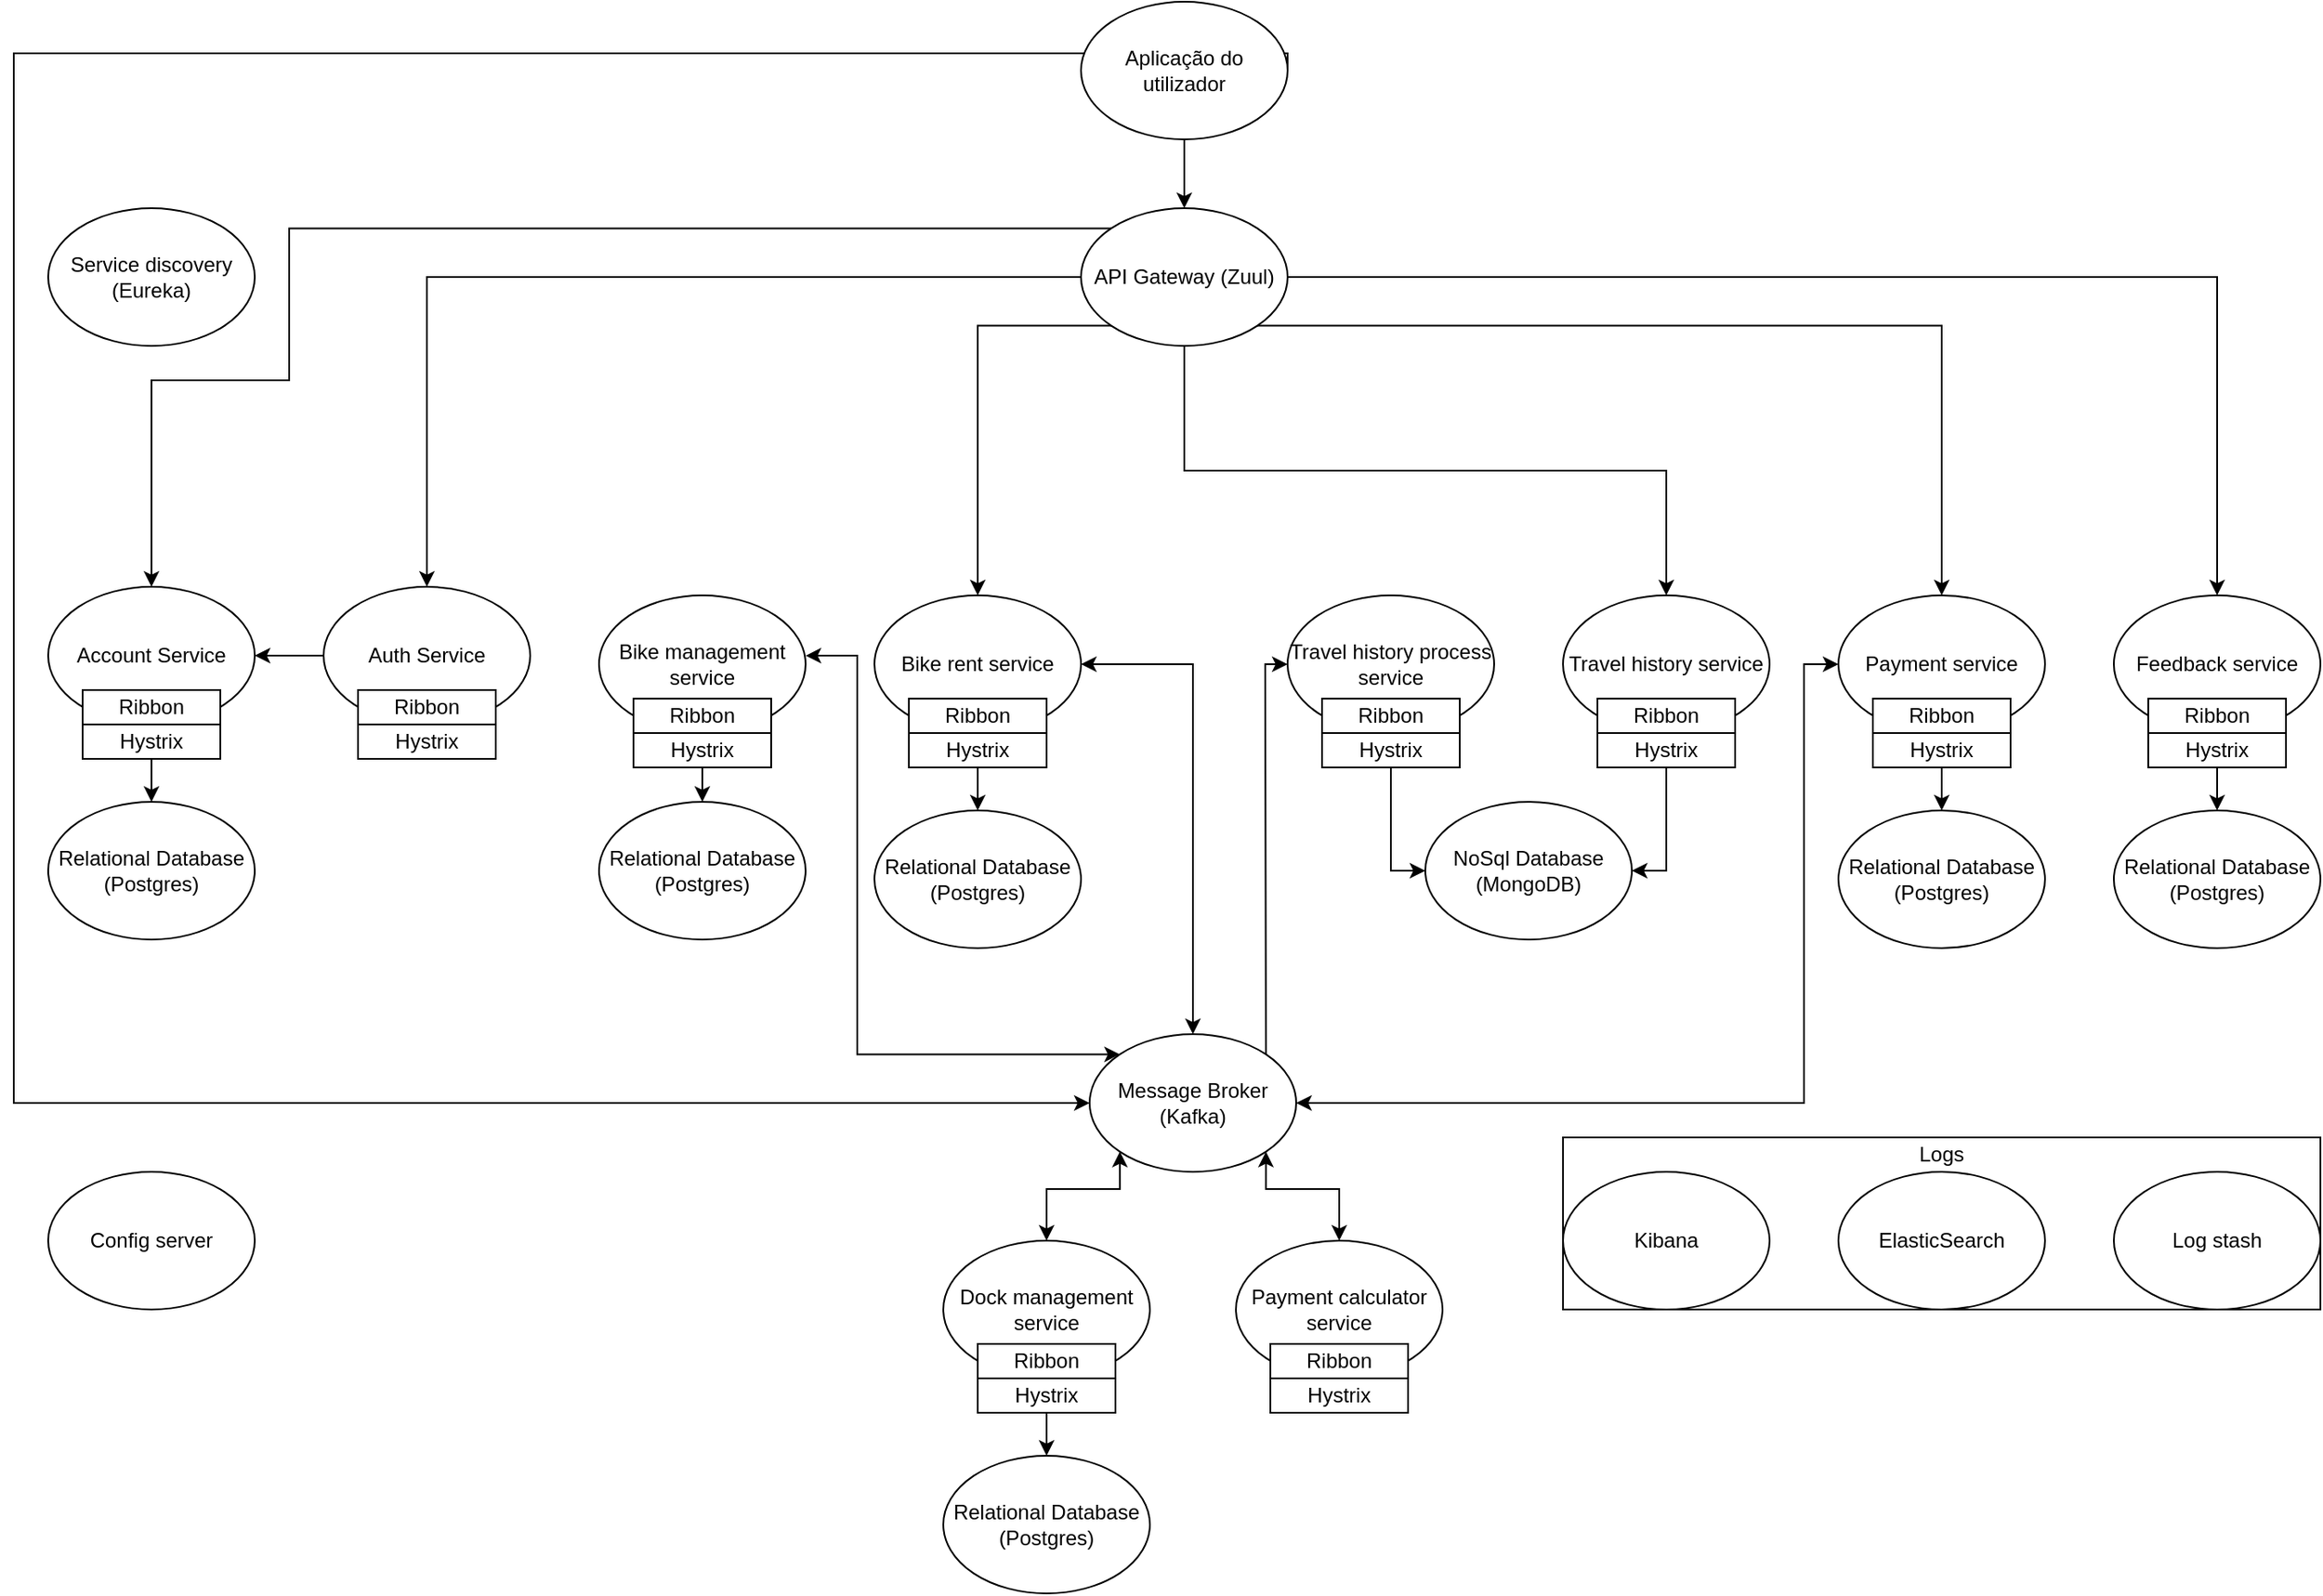 <mxfile version="13.10.0" type="embed">
    <diagram id="CJzdPwFb055Scu8D0wkf" name="Page-1">
        <mxGraphModel dx="1333" dy="444" grid="1" gridSize="10" guides="1" tooltips="1" connect="1" arrows="1" fold="1" page="1" pageScale="1" pageWidth="827" pageHeight="1169" math="0" shadow="0">
            <root>
                <mxCell id="0"/>
                <mxCell id="1" parent="0"/>
                <mxCell id="0WRFsFUqXYq3tekZzmE6-127" style="edgeStyle=orthogonalEdgeStyle;rounded=0;orthogonalLoop=1;jettySize=auto;html=1;exitX=1;exitY=0.5;exitDx=0;exitDy=0;entryX=0;entryY=0.5;entryDx=0;entryDy=0;" parent="1" source="0WRFsFUqXYq3tekZzmE6-1" target="0WRFsFUqXYq3tekZzmE6-118" edge="1">
                    <mxGeometry relative="1" as="geometry">
                        <Array as="points">
                            <mxPoint x="880" y="70"/>
                            <mxPoint x="140" y="70"/>
                            <mxPoint x="140" y="680"/>
                        </Array>
                    </mxGeometry>
                </mxCell>
                <mxCell id="0WRFsFUqXYq3tekZzmE6-195" style="edgeStyle=orthogonalEdgeStyle;rounded=0;orthogonalLoop=1;jettySize=auto;html=1;exitX=0.5;exitY=1;exitDx=0;exitDy=0;" parent="1" source="0WRFsFUqXYq3tekZzmE6-1" target="0WRFsFUqXYq3tekZzmE6-29" edge="1">
                    <mxGeometry relative="1" as="geometry"/>
                </mxCell>
                <mxCell id="0WRFsFUqXYq3tekZzmE6-1" value="Aplicação do utilizador" style="ellipse;whiteSpace=wrap;html=1;" parent="1" vertex="1">
                    <mxGeometry x="760" y="40" width="120" height="80" as="geometry"/>
                </mxCell>
                <mxCell id="0WRFsFUqXYq3tekZzmE6-28" value="Service discovery (Eureka)" style="ellipse;whiteSpace=wrap;html=1;" parent="1" vertex="1">
                    <mxGeometry x="160" y="160" width="120" height="80" as="geometry"/>
                </mxCell>
                <mxCell id="0WRFsFUqXYq3tekZzmE6-91" style="edgeStyle=orthogonalEdgeStyle;rounded=0;orthogonalLoop=1;jettySize=auto;html=1;entryX=0.5;entryY=0;entryDx=0;entryDy=0;" parent="1" source="0WRFsFUqXYq3tekZzmE6-29" target="0WRFsFUqXYq3tekZzmE6-34" edge="1">
                    <mxGeometry relative="1" as="geometry">
                        <Array as="points">
                            <mxPoint x="380" y="200"/>
                        </Array>
                    </mxGeometry>
                </mxCell>
                <mxCell id="0WRFsFUqXYq3tekZzmE6-205" style="edgeStyle=orthogonalEdgeStyle;rounded=0;orthogonalLoop=1;jettySize=auto;html=1;exitX=0;exitY=0;exitDx=0;exitDy=0;entryX=0.5;entryY=0;entryDx=0;entryDy=0;" parent="1" source="0WRFsFUqXYq3tekZzmE6-29" target="0WRFsFUqXYq3tekZzmE6-35" edge="1">
                    <mxGeometry relative="1" as="geometry">
                        <Array as="points">
                            <mxPoint x="300" y="172"/>
                            <mxPoint x="300" y="260"/>
                            <mxPoint x="220" y="260"/>
                        </Array>
                    </mxGeometry>
                </mxCell>
                <mxCell id="0WRFsFUqXYq3tekZzmE6-212" style="edgeStyle=orthogonalEdgeStyle;rounded=0;orthogonalLoop=1;jettySize=auto;html=1;exitX=0.5;exitY=1;exitDx=0;exitDy=0;entryX=0.5;entryY=0;entryDx=0;entryDy=0;" parent="1" source="0WRFsFUqXYq3tekZzmE6-29" target="0WRFsFUqXYq3tekZzmE6-108" edge="1">
                    <mxGeometry relative="1" as="geometry"/>
                </mxCell>
                <mxCell id="0WRFsFUqXYq3tekZzmE6-215" style="edgeStyle=orthogonalEdgeStyle;rounded=0;orthogonalLoop=1;jettySize=auto;html=1;exitX=1;exitY=1;exitDx=0;exitDy=0;" parent="1" source="0WRFsFUqXYq3tekZzmE6-29" target="0WRFsFUqXYq3tekZzmE6-38" edge="1">
                    <mxGeometry relative="1" as="geometry"/>
                </mxCell>
                <mxCell id="0WRFsFUqXYq3tekZzmE6-217" style="edgeStyle=orthogonalEdgeStyle;rounded=0;orthogonalLoop=1;jettySize=auto;html=1;exitX=1;exitY=0.5;exitDx=0;exitDy=0;" parent="1" source="0WRFsFUqXYq3tekZzmE6-29" target="0WRFsFUqXYq3tekZzmE6-89" edge="1">
                    <mxGeometry relative="1" as="geometry"/>
                </mxCell>
                <mxCell id="0WRFsFUqXYq3tekZzmE6-232" style="edgeStyle=elbowEdgeStyle;rounded=0;orthogonalLoop=1;jettySize=auto;html=1;exitX=0;exitY=1;exitDx=0;exitDy=0;entryX=0.5;entryY=0;entryDx=0;entryDy=0;" parent="1" source="0WRFsFUqXYq3tekZzmE6-29" target="0WRFsFUqXYq3tekZzmE6-51" edge="1">
                    <mxGeometry relative="1" as="geometry">
                        <Array as="points">
                            <mxPoint x="700" y="310"/>
                        </Array>
                    </mxGeometry>
                </mxCell>
                <mxCell id="0WRFsFUqXYq3tekZzmE6-29" value="API Gateway (Zuul)" style="ellipse;whiteSpace=wrap;html=1;" parent="1" vertex="1">
                    <mxGeometry x="760" y="160" width="120" height="80" as="geometry"/>
                </mxCell>
                <mxCell id="0WRFsFUqXYq3tekZzmE6-32" value="Relational Database (Postgres)" style="ellipse;whiteSpace=wrap;html=1;" parent="1" vertex="1">
                    <mxGeometry x="160" y="505" width="120" height="80" as="geometry"/>
                </mxCell>
                <mxCell id="0WRFsFUqXYq3tekZzmE6-202" style="edgeStyle=orthogonalEdgeStyle;rounded=0;orthogonalLoop=1;jettySize=auto;html=1;exitX=0;exitY=0.5;exitDx=0;exitDy=0;entryX=1;entryY=0.5;entryDx=0;entryDy=0;" parent="1" source="0WRFsFUqXYq3tekZzmE6-34" target="0WRFsFUqXYq3tekZzmE6-35" edge="1">
                    <mxGeometry relative="1" as="geometry"/>
                </mxCell>
                <mxCell id="0WRFsFUqXYq3tekZzmE6-34" value="Auth Service" style="ellipse;whiteSpace=wrap;html=1;" parent="1" vertex="1">
                    <mxGeometry x="320" y="380" width="120" height="80" as="geometry"/>
                </mxCell>
                <mxCell id="0WRFsFUqXYq3tekZzmE6-37" style="edgeStyle=orthogonalEdgeStyle;rounded=0;orthogonalLoop=1;jettySize=auto;html=1;exitX=0.5;exitY=1;exitDx=0;exitDy=0;entryX=0.5;entryY=0;entryDx=0;entryDy=0;" parent="1" source="0WRFsFUqXYq3tekZzmE6-35" target="0WRFsFUqXYq3tekZzmE6-32" edge="1">
                    <mxGeometry relative="1" as="geometry"/>
                </mxCell>
                <mxCell id="0WRFsFUqXYq3tekZzmE6-50" style="edgeStyle=orthogonalEdgeStyle;rounded=0;orthogonalLoop=1;jettySize=auto;html=1;entryX=0.5;entryY=0;entryDx=0;entryDy=0;" parent="1" source="0WRFsFUqXYq3tekZzmE6-38" target="0WRFsFUqXYq3tekZzmE6-49" edge="1">
                    <mxGeometry relative="1" as="geometry"/>
                </mxCell>
                <mxCell id="0WRFsFUqXYq3tekZzmE6-38" value="Payment service" style="ellipse;whiteSpace=wrap;html=1;" parent="1" vertex="1">
                    <mxGeometry x="1200" y="385" width="120" height="80" as="geometry"/>
                </mxCell>
                <mxCell id="0WRFsFUqXYq3tekZzmE6-49" value="Relational Database (Postgres)" style="ellipse;whiteSpace=wrap;html=1;" parent="1" vertex="1">
                    <mxGeometry x="1200" y="510" width="120" height="80" as="geometry"/>
                </mxCell>
                <mxCell id="0WRFsFUqXYq3tekZzmE6-55" style="edgeStyle=orthogonalEdgeStyle;rounded=0;orthogonalLoop=1;jettySize=auto;html=1;entryX=0.5;entryY=0;entryDx=0;entryDy=0;" parent="1" source="0WRFsFUqXYq3tekZzmE6-51" target="0WRFsFUqXYq3tekZzmE6-54" edge="1">
                    <mxGeometry relative="1" as="geometry"/>
                </mxCell>
                <mxCell id="0WRFsFUqXYq3tekZzmE6-51" value="Bike rent service" style="ellipse;whiteSpace=wrap;html=1;" parent="1" vertex="1">
                    <mxGeometry x="640" y="385" width="120" height="80" as="geometry"/>
                </mxCell>
                <mxCell id="0WRFsFUqXYq3tekZzmE6-54" value="Relational Database (Postgres)" style="ellipse;whiteSpace=wrap;html=1;" parent="1" vertex="1">
                    <mxGeometry x="640" y="510" width="120" height="80" as="geometry"/>
                </mxCell>
                <mxCell id="0WRFsFUqXYq3tekZzmE6-70" value="" style="group" parent="1" vertex="1" connectable="0">
                    <mxGeometry x="1040" y="720" width="440" height="80" as="geometry"/>
                </mxCell>
                <mxCell id="0WRFsFUqXYq3tekZzmE6-71" value="" style="rounded=0;whiteSpace=wrap;html=1;" parent="0WRFsFUqXYq3tekZzmE6-70" vertex="1">
                    <mxGeometry y="-20" width="440" height="100" as="geometry"/>
                </mxCell>
                <mxCell id="0WRFsFUqXYq3tekZzmE6-72" value="Kibana" style="ellipse;whiteSpace=wrap;html=1;" parent="0WRFsFUqXYq3tekZzmE6-70" vertex="1">
                    <mxGeometry width="120" height="80" as="geometry"/>
                </mxCell>
                <mxCell id="0WRFsFUqXYq3tekZzmE6-73" value="ElasticSearch" style="ellipse;whiteSpace=wrap;html=1;" parent="0WRFsFUqXYq3tekZzmE6-70" vertex="1">
                    <mxGeometry x="160" width="120" height="80" as="geometry"/>
                </mxCell>
                <mxCell id="0WRFsFUqXYq3tekZzmE6-74" value="Log stash" style="ellipse;whiteSpace=wrap;html=1;" parent="0WRFsFUqXYq3tekZzmE6-70" vertex="1">
                    <mxGeometry x="320" width="120" height="80" as="geometry"/>
                </mxCell>
                <mxCell id="0WRFsFUqXYq3tekZzmE6-75" value="Logs" style="text;html=1;strokeColor=none;fillColor=none;align=center;verticalAlign=middle;whiteSpace=wrap;rounded=0;" parent="0WRFsFUqXYq3tekZzmE6-70" vertex="1">
                    <mxGeometry x="200" y="-20" width="40" height="20" as="geometry"/>
                </mxCell>
                <mxCell id="0WRFsFUqXYq3tekZzmE6-114" style="edgeStyle=orthogonalEdgeStyle;rounded=0;orthogonalLoop=1;jettySize=auto;html=1;exitX=0.5;exitY=1;exitDx=0;exitDy=0;entryX=0;entryY=0.5;entryDx=0;entryDy=0;" parent="1" source="0WRFsFUqXYq3tekZzmE6-78" target="0WRFsFUqXYq3tekZzmE6-100" edge="1">
                    <mxGeometry relative="1" as="geometry"/>
                </mxCell>
                <mxCell id="0WRFsFUqXYq3tekZzmE6-78" value="Travel history process service" style="ellipse;whiteSpace=wrap;html=1;" parent="1" vertex="1">
                    <mxGeometry x="880" y="385" width="120" height="80" as="geometry"/>
                </mxCell>
                <mxCell id="0WRFsFUqXYq3tekZzmE6-105" style="edgeStyle=orthogonalEdgeStyle;rounded=0;orthogonalLoop=1;jettySize=auto;html=1;" parent="1" source="0WRFsFUqXYq3tekZzmE6-86" target="0WRFsFUqXYq3tekZzmE6-104" edge="1">
                    <mxGeometry relative="1" as="geometry"/>
                </mxCell>
                <mxCell id="0WRFsFUqXYq3tekZzmE6-97" style="edgeStyle=orthogonalEdgeStyle;rounded=0;orthogonalLoop=1;jettySize=auto;html=1;exitX=0.5;exitY=1;exitDx=0;exitDy=0;entryX=0.5;entryY=0;entryDx=0;entryDy=0;" parent="1" source="0WRFsFUqXYq3tekZzmE6-89" target="0WRFsFUqXYq3tekZzmE6-96" edge="1">
                    <mxGeometry relative="1" as="geometry"/>
                </mxCell>
                <mxCell id="0WRFsFUqXYq3tekZzmE6-89" value="Feedback service" style="ellipse;whiteSpace=wrap;html=1;" parent="1" vertex="1">
                    <mxGeometry x="1360" y="385" width="120" height="80" as="geometry"/>
                </mxCell>
                <mxCell id="0WRFsFUqXYq3tekZzmE6-103" style="edgeStyle=orthogonalEdgeStyle;rounded=0;orthogonalLoop=1;jettySize=auto;html=1;entryX=0.5;entryY=0;entryDx=0;entryDy=0;" parent="1" source="0WRFsFUqXYq3tekZzmE6-90" target="0WRFsFUqXYq3tekZzmE6-102" edge="1">
                    <mxGeometry relative="1" as="geometry"/>
                </mxCell>
                <mxCell id="0WRFsFUqXYq3tekZzmE6-90" value="Bike management service" style="ellipse;whiteSpace=wrap;html=1;" parent="1" vertex="1">
                    <mxGeometry x="480" y="385" width="120" height="80" as="geometry"/>
                </mxCell>
                <mxCell id="0WRFsFUqXYq3tekZzmE6-96" value="Relational Database (Postgres)" style="ellipse;whiteSpace=wrap;html=1;" parent="1" vertex="1">
                    <mxGeometry x="1360" y="510" width="120" height="80" as="geometry"/>
                </mxCell>
                <mxCell id="0WRFsFUqXYq3tekZzmE6-100" value="NoSql Database (MongoDB)" style="ellipse;whiteSpace=wrap;html=1;" parent="1" vertex="1">
                    <mxGeometry x="960" y="505" width="120" height="80" as="geometry"/>
                </mxCell>
                <mxCell id="0WRFsFUqXYq3tekZzmE6-102" value="Relational Database (Postgres)" style="ellipse;whiteSpace=wrap;html=1;" parent="1" vertex="1">
                    <mxGeometry x="480" y="505" width="120" height="80" as="geometry"/>
                </mxCell>
                <mxCell id="0WRFsFUqXYq3tekZzmE6-104" value="Relational Database (Postgres)" style="ellipse;whiteSpace=wrap;html=1;" parent="1" vertex="1">
                    <mxGeometry x="680" y="885" width="120" height="80" as="geometry"/>
                </mxCell>
                <mxCell id="0WRFsFUqXYq3tekZzmE6-115" style="edgeStyle=orthogonalEdgeStyle;rounded=0;orthogonalLoop=1;jettySize=auto;html=1;exitX=0.5;exitY=1;exitDx=0;exitDy=0;entryX=1;entryY=0.5;entryDx=0;entryDy=0;" parent="1" source="0WRFsFUqXYq3tekZzmE6-108" target="0WRFsFUqXYq3tekZzmE6-100" edge="1">
                    <mxGeometry relative="1" as="geometry"/>
                </mxCell>
                <mxCell id="0WRFsFUqXYq3tekZzmE6-108" value="Travel history service" style="ellipse;whiteSpace=wrap;html=1;" parent="1" vertex="1">
                    <mxGeometry x="1040" y="385" width="120" height="80" as="geometry"/>
                </mxCell>
                <mxCell id="0WRFsFUqXYq3tekZzmE6-223" style="edgeStyle=elbowEdgeStyle;rounded=0;orthogonalLoop=1;jettySize=auto;html=1;exitX=1;exitY=0;exitDx=0;exitDy=0;entryX=0;entryY=0.5;entryDx=0;entryDy=0;" parent="1" source="0WRFsFUqXYq3tekZzmE6-118" target="0WRFsFUqXYq3tekZzmE6-78" edge="1">
                    <mxGeometry relative="1" as="geometry">
                        <Array as="points">
                            <mxPoint x="867" y="560"/>
                            <mxPoint x="860" y="540"/>
                        </Array>
                    </mxGeometry>
                </mxCell>
                <mxCell id="0WRFsFUqXYq3tekZzmE6-118" value="Message Broker (Kafka)" style="ellipse;whiteSpace=wrap;html=1;" parent="1" vertex="1">
                    <mxGeometry x="765" y="640" width="120" height="80" as="geometry"/>
                </mxCell>
                <mxCell id="0WRFsFUqXYq3tekZzmE6-138" value="" style="group" parent="1" vertex="1" connectable="0">
                    <mxGeometry x="160" y="380" width="120" height="90" as="geometry"/>
                </mxCell>
                <mxCell id="0WRFsFUqXYq3tekZzmE6-35" value="Account Service" style="ellipse;whiteSpace=wrap;html=1;" parent="0WRFsFUqXYq3tekZzmE6-138" vertex="1">
                    <mxGeometry width="120" height="80" as="geometry"/>
                </mxCell>
                <mxCell id="0WRFsFUqXYq3tekZzmE6-146" value="" style="group" parent="1" vertex="1" connectable="0">
                    <mxGeometry x="340" y="440" width="80" height="40" as="geometry"/>
                </mxCell>
                <mxCell id="0WRFsFUqXYq3tekZzmE6-147" value="Hystrix" style="rounded=0;whiteSpace=wrap;html=1;" parent="0WRFsFUqXYq3tekZzmE6-146" vertex="1">
                    <mxGeometry y="20" width="80" height="20" as="geometry"/>
                </mxCell>
                <mxCell id="0WRFsFUqXYq3tekZzmE6-148" value="Ribbon" style="rounded=0;whiteSpace=wrap;html=1;" parent="0WRFsFUqXYq3tekZzmE6-146" vertex="1">
                    <mxGeometry width="80" height="20" as="geometry"/>
                </mxCell>
                <mxCell id="0WRFsFUqXYq3tekZzmE6-134" value="Hystrix" style="rounded=0;whiteSpace=wrap;html=1;" parent="1" vertex="1">
                    <mxGeometry x="180" y="460" width="80" height="20" as="geometry"/>
                </mxCell>
                <mxCell id="0WRFsFUqXYq3tekZzmE6-135" value="Ribbon" style="rounded=0;whiteSpace=wrap;html=1;" parent="1" vertex="1">
                    <mxGeometry x="180" y="440" width="80" height="20" as="geometry"/>
                </mxCell>
                <mxCell id="0WRFsFUqXYq3tekZzmE6-150" value="" style="group" parent="1" vertex="1" connectable="0">
                    <mxGeometry x="500" y="445" width="80" height="40" as="geometry"/>
                </mxCell>
                <mxCell id="0WRFsFUqXYq3tekZzmE6-151" value="Hystrix" style="rounded=0;whiteSpace=wrap;html=1;" parent="0WRFsFUqXYq3tekZzmE6-150" vertex="1">
                    <mxGeometry y="20" width="80" height="20" as="geometry"/>
                </mxCell>
                <mxCell id="0WRFsFUqXYq3tekZzmE6-152" value="Ribbon" style="rounded=0;whiteSpace=wrap;html=1;" parent="0WRFsFUqXYq3tekZzmE6-150" vertex="1">
                    <mxGeometry width="80" height="20" as="geometry"/>
                </mxCell>
                <mxCell id="0WRFsFUqXYq3tekZzmE6-153" value="" style="group" parent="1" vertex="1" connectable="0">
                    <mxGeometry x="660" y="445" width="80" height="40" as="geometry"/>
                </mxCell>
                <mxCell id="0WRFsFUqXYq3tekZzmE6-154" value="Hystrix" style="rounded=0;whiteSpace=wrap;html=1;" parent="0WRFsFUqXYq3tekZzmE6-153" vertex="1">
                    <mxGeometry y="20" width="80" height="20" as="geometry"/>
                </mxCell>
                <mxCell id="0WRFsFUqXYq3tekZzmE6-155" value="Ribbon" style="rounded=0;whiteSpace=wrap;html=1;" parent="0WRFsFUqXYq3tekZzmE6-153" vertex="1">
                    <mxGeometry width="80" height="20" as="geometry"/>
                </mxCell>
                <mxCell id="0WRFsFUqXYq3tekZzmE6-176" value="" style="group" parent="1" vertex="1" connectable="0">
                    <mxGeometry x="900" y="445" width="80" height="40" as="geometry"/>
                </mxCell>
                <mxCell id="0WRFsFUqXYq3tekZzmE6-177" value="Hystrix" style="rounded=0;whiteSpace=wrap;html=1;" parent="0WRFsFUqXYq3tekZzmE6-176" vertex="1">
                    <mxGeometry y="20" width="80" height="20" as="geometry"/>
                </mxCell>
                <mxCell id="0WRFsFUqXYq3tekZzmE6-178" value="Ribbon" style="rounded=0;whiteSpace=wrap;html=1;" parent="0WRFsFUqXYq3tekZzmE6-176" vertex="1">
                    <mxGeometry width="80" height="20" as="geometry"/>
                </mxCell>
                <mxCell id="0WRFsFUqXYq3tekZzmE6-180" value="Hystrix" style="rounded=0;whiteSpace=wrap;html=1;" parent="1" vertex="1">
                    <mxGeometry x="1060" y="465" width="80" height="20" as="geometry"/>
                </mxCell>
                <mxCell id="0WRFsFUqXYq3tekZzmE6-181" value="Ribbon" style="rounded=0;whiteSpace=wrap;html=1;" parent="1" vertex="1">
                    <mxGeometry x="1060" y="445" width="80" height="20" as="geometry"/>
                </mxCell>
                <mxCell id="0WRFsFUqXYq3tekZzmE6-190" value="Ribbon" style="rounded=0;whiteSpace=wrap;html=1;" parent="1" vertex="1">
                    <mxGeometry x="1220" y="445" width="80" height="20" as="geometry"/>
                </mxCell>
                <mxCell id="0WRFsFUqXYq3tekZzmE6-189" value="Hystrix" style="rounded=0;whiteSpace=wrap;html=1;" parent="1" vertex="1">
                    <mxGeometry x="1220" y="465" width="80" height="20" as="geometry"/>
                </mxCell>
                <mxCell id="0WRFsFUqXYq3tekZzmE6-193" value="Ribbon" style="rounded=0;whiteSpace=wrap;html=1;" parent="1" vertex="1">
                    <mxGeometry x="1380" y="445" width="80" height="20" as="geometry"/>
                </mxCell>
                <mxCell id="0WRFsFUqXYq3tekZzmE6-194" value="Hystrix" style="rounded=0;whiteSpace=wrap;html=1;" parent="1" vertex="1">
                    <mxGeometry x="1380" y="465" width="80" height="20" as="geometry"/>
                </mxCell>
                <mxCell id="0WRFsFUqXYq3tekZzmE6-220" value="" style="endArrow=classic;startArrow=classic;html=1;entryX=1;entryY=0.5;entryDx=0;entryDy=0;edgeStyle=orthogonalEdgeStyle;exitX=0.5;exitY=0;exitDx=0;exitDy=0;rounded=0;" parent="1" source="0WRFsFUqXYq3tekZzmE6-118" target="0WRFsFUqXYq3tekZzmE6-51" edge="1">
                    <mxGeometry width="50" height="50" relative="1" as="geometry">
                        <mxPoint x="500" y="700" as="sourcePoint"/>
                        <mxPoint x="500" y="630" as="targetPoint"/>
                        <Array as="points">
                            <mxPoint x="825" y="425"/>
                        </Array>
                    </mxGeometry>
                </mxCell>
                <mxCell id="0WRFsFUqXYq3tekZzmE6-224" value="" style="endArrow=classic;startArrow=classic;html=1;entryX=0.5;entryY=0;entryDx=0;entryDy=0;edgeStyle=orthogonalEdgeStyle;rounded=0;exitX=1;exitY=1;exitDx=0;exitDy=0;" parent="1" source="0WRFsFUqXYq3tekZzmE6-118" target="0WRFsFUqXYq3tekZzmE6-65" edge="1">
                    <mxGeometry width="50" height="50" relative="1" as="geometry">
                        <mxPoint x="1125.004" y="701.716" as="sourcePoint"/>
                        <mxPoint x="1147.43" y="350" as="targetPoint"/>
                        <Array as="points">
                            <mxPoint x="867" y="730"/>
                            <mxPoint x="910" y="730"/>
                        </Array>
                    </mxGeometry>
                </mxCell>
                <mxCell id="0WRFsFUqXYq3tekZzmE6-225" value="" style="endArrow=classic;startArrow=classic;html=1;entryX=0;entryY=1;entryDx=0;entryDy=0;edgeStyle=orthogonalEdgeStyle;rounded=0;exitX=0.5;exitY=0;exitDx=0;exitDy=0;" parent="1" source="0WRFsFUqXYq3tekZzmE6-86" target="0WRFsFUqXYq3tekZzmE6-118" edge="1">
                    <mxGeometry width="50" height="50" relative="1" as="geometry">
                        <mxPoint x="1005.016" y="771.716" as="sourcePoint"/>
                        <mxPoint x="1302.59" y="420" as="targetPoint"/>
                        <Array as="points">
                            <mxPoint x="740" y="730"/>
                            <mxPoint x="783" y="730"/>
                        </Array>
                    </mxGeometry>
                </mxCell>
                <mxCell id="0WRFsFUqXYq3tekZzmE6-226" value="" style="group" parent="1" vertex="1" connectable="0">
                    <mxGeometry x="680" y="760" width="120" height="100" as="geometry"/>
                </mxCell>
                <mxCell id="0WRFsFUqXYq3tekZzmE6-86" value="&lt;div&gt;Dock management service&lt;/div&gt;" style="ellipse;whiteSpace=wrap;html=1;" parent="0WRFsFUqXYq3tekZzmE6-226" vertex="1">
                    <mxGeometry width="120" height="80" as="geometry"/>
                </mxCell>
                <mxCell id="0WRFsFUqXYq3tekZzmE6-172" value="" style="group" parent="0WRFsFUqXYq3tekZzmE6-226" vertex="1" connectable="0">
                    <mxGeometry x="20" y="60" width="80" height="40" as="geometry"/>
                </mxCell>
                <mxCell id="0WRFsFUqXYq3tekZzmE6-173" value="Hystrix" style="rounded=0;whiteSpace=wrap;html=1;" parent="0WRFsFUqXYq3tekZzmE6-172" vertex="1">
                    <mxGeometry y="20" width="80" height="20" as="geometry"/>
                </mxCell>
                <mxCell id="0WRFsFUqXYq3tekZzmE6-174" value="Ribbon" style="rounded=0;whiteSpace=wrap;html=1;" parent="0WRFsFUqXYq3tekZzmE6-172" vertex="1">
                    <mxGeometry width="80" height="20" as="geometry"/>
                </mxCell>
                <mxCell id="0WRFsFUqXYq3tekZzmE6-233" value="" style="group" parent="1" vertex="1" connectable="0">
                    <mxGeometry x="850" y="760" width="120" height="100" as="geometry"/>
                </mxCell>
                <mxCell id="0WRFsFUqXYq3tekZzmE6-65" value="Payment calculator service" style="ellipse;whiteSpace=wrap;html=1;" parent="0WRFsFUqXYq3tekZzmE6-233" vertex="1">
                    <mxGeometry width="120" height="80" as="geometry"/>
                </mxCell>
                <mxCell id="0WRFsFUqXYq3tekZzmE6-185" value="Hystrix" style="rounded=0;whiteSpace=wrap;html=1;" parent="0WRFsFUqXYq3tekZzmE6-233" vertex="1">
                    <mxGeometry x="20" y="80" width="80" height="20" as="geometry"/>
                </mxCell>
                <mxCell id="0WRFsFUqXYq3tekZzmE6-186" value="Ribbon" style="rounded=0;whiteSpace=wrap;html=1;" parent="0WRFsFUqXYq3tekZzmE6-233" vertex="1">
                    <mxGeometry x="20" y="60" width="80" height="20" as="geometry"/>
                </mxCell>
                <mxCell id="0WRFsFUqXYq3tekZzmE6-235" value="" style="endArrow=classic;startArrow=classic;html=1;entryX=1;entryY=0.438;entryDx=0;entryDy=0;edgeStyle=orthogonalEdgeStyle;exitX=0;exitY=0;exitDx=0;exitDy=0;rounded=0;entryPerimeter=0;" parent="1" source="0WRFsFUqXYq3tekZzmE6-118" target="0WRFsFUqXYq3tekZzmE6-90" edge="1">
                    <mxGeometry width="50" height="50" relative="1" as="geometry">
                        <mxPoint x="675.0" y="635" as="sourcePoint"/>
                        <mxPoint x="610.0" y="420" as="targetPoint"/>
                        <Array as="points">
                            <mxPoint x="630" y="652"/>
                            <mxPoint x="630" y="420"/>
                        </Array>
                    </mxGeometry>
                </mxCell>
                <mxCell id="0WRFsFUqXYq3tekZzmE6-239" value="" style="endArrow=classic;startArrow=classic;html=1;entryX=1;entryY=0.5;entryDx=0;entryDy=0;edgeStyle=orthogonalEdgeStyle;rounded=0;exitX=0;exitY=0.5;exitDx=0;exitDy=0;" parent="1" source="0WRFsFUqXYq3tekZzmE6-38" target="0WRFsFUqXYq3tekZzmE6-118" edge="1">
                    <mxGeometry width="50" height="50" relative="1" as="geometry">
                        <mxPoint x="997.426" y="640.004" as="sourcePoint"/>
                        <mxPoint x="1040.0" y="691.72" as="targetPoint"/>
                        <Array as="points">
                            <mxPoint x="1180" y="425"/>
                            <mxPoint x="1180" y="680"/>
                        </Array>
                    </mxGeometry>
                </mxCell>
                <mxCell id="0WRFsFUqXYq3tekZzmE6-240" value="Config server" style="ellipse;whiteSpace=wrap;html=1;" parent="1" vertex="1">
                    <mxGeometry x="160" y="720" width="120" height="80" as="geometry"/>
                </mxCell>
            </root>
        </mxGraphModel>
    </diagram>
</mxfile>